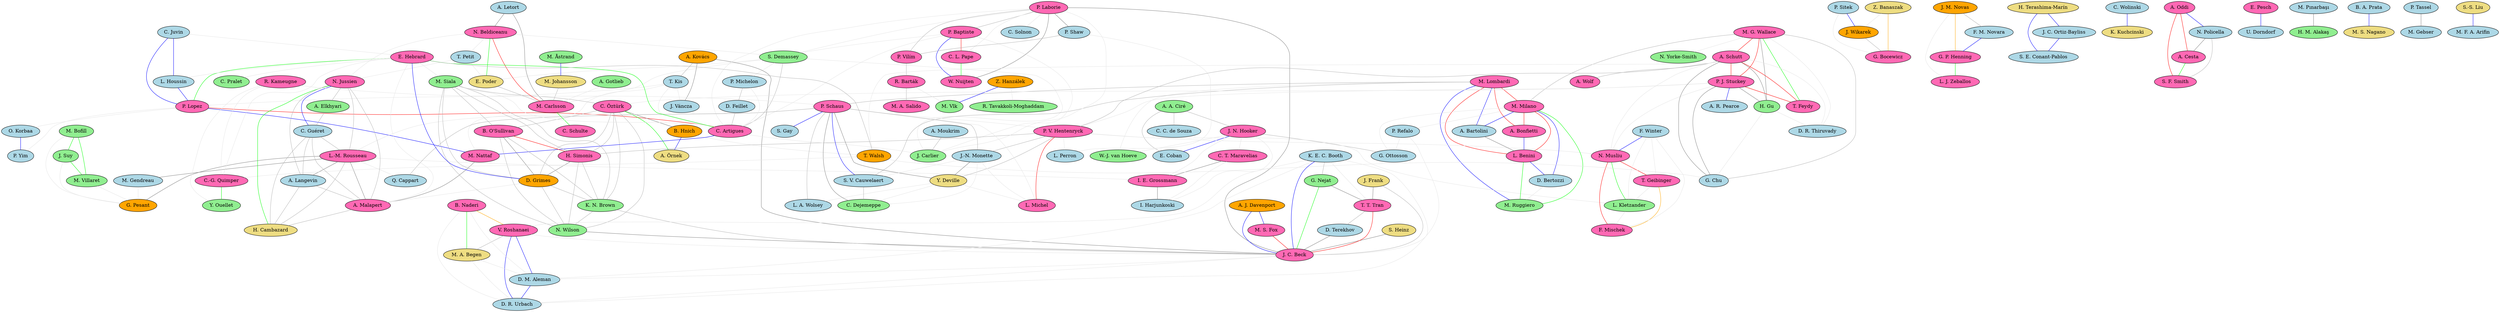 strict graph coauth {
a3 [label="P. Lopez" style="filled" fillcolor="hotpink"]
a311 [label="M. Vlk" style="filled" fillcolor="lightgreen"]
a534 [label="J. Wikarek" style="filled" fillcolor="orange"]
a243 [label="S. Demassey" style="filled" fillcolor="lightgreen"]
a620 [label="L. J. Zeballos" style="filled" fillcolor="hotpink"]
a233 [label="M. Villaret" style="filled" fillcolor="lightgreen"]
a997 [label="H. Cambazard" style="filled" fillcolor="lightgoldenrod"]
a170 [label="C. C. de Souza" style="filled" fillcolor="lightblue"]
a343 [label="G. Chu" style="filled" fillcolor="lightblue"]
a81 [label="M. Nattaf" style="filled" fillcolor="hotpink"]
a142 [label="M. Lombardi" style="filled" fillcolor="hotpink"]
a1474 [label="P. Sitek" style="filled" fillcolor="lightblue"]
a844 [label="J. Carlier" style="filled" fillcolor="lightgreen"]
a151 [label="Y. Deville" style="filled" fillcolor="lightgoldenrod"]
a324 [label="A. R. Pearce" style="filled" fillcolor="lightblue"]
a17 [label="H. Simonis" style="filled" fillcolor="hotpink"]
a137 [label="B. Hnich" style="filled" fillcolor="orange"]
a221 [label="T. Petit" style="filled" fillcolor="lightblue"]
a152 [label="R. Barták" style="filled" fillcolor="hotpink"]
a146 [label="A. Kovács" style="filled" fillcolor="orange"]
a615 [label="M. Gendreau" style="filled" fillcolor="lightblue"]
a1779 [label="S. E. Conant-Pablos" style="filled" fillcolor="lightblue"]
a658 [label="C. Wolinski" style="filled" fillcolor="lightblue"]
a727 [label="V. Roshanaei" style="filled" fillcolor="hotpink"]
a282 [label="A. Oddi" style="filled" fillcolor="hotpink"]
a228 [label="M. Bofill" style="filled" fillcolor="lightgreen"]
a644 [label="A. Langevin" style="filled" fillcolor="lightblue"]
a437 [label="E. Pesch" style="filled" fillcolor="hotpink"]
a655 [label="W. Nuijten" style="filled" fillcolor="hotpink"]
a157 [label="A. A. Ciré" style="filled" fillcolor="lightgreen"]
a0 [label="C. Juvin" style="filled" fillcolor="lightblue"]
a19 [label="N. Yorke-Smith" style="filled" fillcolor="lightgreen"]
a162 [label="P. Baptiste" style="filled" fillcolor="hotpink"]
a629 [label="G. Bocewicz" style="filled" fillcolor="hotpink"]
a160 [label="J. N. Hooker" style="filled" fillcolor="hotpink"]
a288 [label="L. Perron" style="filled" fillcolor="lightblue"]
a851 [label="G. Ottosson" style="filled" fillcolor="lightblue"]
a326 [label="L.-M. Rousseau" style="filled" fillcolor="hotpink"]
a148 [label="P. V. Hentenryck" style="filled" fillcolor="hotpink"]
a37 [label="C.-G. Quimper" style="filled" fillcolor="hotpink"]
a381 [label="C. T. Maravelias" style="filled" fillcolor="hotpink"]
a1383 [label="M. Pınarbaşı" style="filled" fillcolor="lightblue"]
a224 [label="L. A. Wolsey" style="filled" fillcolor="lightblue"]
a118 [label="P. Laborie" style="filled" fillcolor="hotpink"]
a895 [label="D. R. Urbach" style="filled" fillcolor="lightblue"]
a75 [label="M. Johansson" style="filled" fillcolor="lightgoldenrod"]
a135 [label="C. Öztürk" style="filled" fillcolor="hotpink"]
a32 [label="L. Michel" style="filled" fillcolor="hotpink"]
a523 [label="J. M. Novas" style="filled" fillcolor="orange"]
a245 [label="L. Benini" style="filled" fillcolor="hotpink"]
a121 [label="P. Vilím" style="filled" fillcolor="hotpink"]
a817 [label="D. Terekhov" style="filled" fillcolor="lightblue"]
a77 [label="T. Geibinger" style="filled" fillcolor="hotpink"]
a680 [label="P. Yim" style="filled" fillcolor="lightblue"]
a725 [label="B. Naderi" style="filled" fillcolor="hotpink"]
a21 [label="C. Pralet" style="filled" fillcolor="lightgreen"]
a82 [label="A. Malapert" style="filled" fillcolor="hotpink"]
a429 [label="R. Tavakkoli-Moghaddam" style="filled" fillcolor="lightgreen"]
a903 [label="U. Dorndorf" style="filled" fillcolor="lightblue"]
a6 [label="C. Artigues" style="filled" fillcolor="hotpink"]
a155 [label="T. Kis" style="filled" fillcolor="lightblue"]
a127 [label="A. Letort" style="filled" fillcolor="lightblue"]
a92 [label="C. Schulte" style="filled" fillcolor="hotpink"]
a1778 [label="J. C. Ortiz-Bayliss" style="filled" fillcolor="lightblue"]
a835 [label="M. A. Begen" style="filled" fillcolor="lightgoldenrod"]
a292 [label="A. Elkhyari" style="filled" fillcolor="lightgreen"]
a120 [label="P. Shaw" style="filled" fillcolor="lightblue"]
a116 [label="Z. Hanzálek" style="filled" fillcolor="orange"]
a181 [label="D. Grimes" style="filled" fillcolor="orange"]
a45 [label="N. Musliu" style="filled" fillcolor="hotpink"]
a16 [label="B. O'Sullivan" style="filled" fillcolor="hotpink"]
a717 [label="M. Ruggiero" style="filled" fillcolor="lightgreen"]
a385 [label="B. A. Prata" style="filled" fillcolor="lightblue"]
a382 [label="I. E. Grossmann" style="filled" fillcolor="hotpink"]
a163 [label="C. L. Pape" style="filled" fillcolor="hotpink"]
a143 [label="M. Milano" style="filled" fillcolor="hotpink"]
a587 [label="G. P. Henning" style="filled" fillcolor="hotpink"]
a278 [label="J. Váncza" style="filled" fillcolor="lightblue"]
a147 [label="P. Schaus" style="filled" fillcolor="hotpink"]
a51 [label="A. Wolf" style="filled" fillcolor="hotpink"]
a276 [label="T. Walsh" style="filled" fillcolor="orange"]
a117 [label="M. G. Wallace" style="filled" fillcolor="hotpink"]
a125 [label="P. J. Stuckey" style="filled" fillcolor="hotpink"]
a247 [label="N. Jussien" style="filled" fillcolor="hotpink"]
a61 [label="M. Gebser" style="filled" fillcolor="lightblue"]
a85 [label="C. Solnon" style="filled" fillcolor="lightblue"]
a211 [label="S. Gay" style="filled" fillcolor="lightblue"]
a825 [label="N. Wilson" style="filled" fillcolor="lightgreen"]
a396 [label="D. R. Thiruvady" style="filled" fillcolor="lightblue"]
a870 [label="I. Harjunkoski" style="filled" fillcolor="lightblue"]
a302 [label="M. S. Fox" style="filled" fillcolor="hotpink"]
a133 [label="S. Heinz" style="filled" fillcolor="lightgoldenrod"]
a248 [label="A. J. Davenport" style="filled" fillcolor="orange"]
a379 [label="J. Frank" style="filled" fillcolor="lightgoldenrod"]
a42 [label="Q. Cappart" style="filled" fillcolor="lightblue"]
a91 [label="M. Carlsson" style="filled" fillcolor="hotpink"]
a129 [label="M. Siala" style="filled" fillcolor="lightgreen"]
a2 [label="L. Houssin" style="filled" fillcolor="lightblue"]
a149 [label="J.-N. Monette" style="filled" fillcolor="lightblue"]
a679 [label="O. Korbaa" style="filled" fillcolor="lightblue"]
a254 [label="P. Refalo" style="filled" fillcolor="lightblue"]
a154 [label="T. Feydy" style="filled" fillcolor="hotpink"]
a356 [label="D. Feillet" style="filled" fillcolor="lightblue"]
a659 [label="K. Kuchcinski" style="filled" fillcolor="lightgoldenrod"]
a10 [label="R. Kameugne" style="filled" fillcolor="hotpink"]
a894 [label="D. M. Aleman" style="filled" fillcolor="lightblue"]
a78 [label="L. Kletzander" style="filled" fillcolor="lightgreen"]
a336 [label="H. Gu" style="filled" fillcolor="lightgreen"]
a89 [label="J. C. Beck" style="filled" fillcolor="hotpink"]
a217 [label="K. N. Brown" style="filled" fillcolor="lightgreen"]
a58 [label="P. Tassel" style="filled" fillcolor="lightblue"]
a153 [label="M. A. Salido" style="filled" fillcolor="hotpink"]
a298 [label="S. F. Smith" style="filled" fillcolor="hotpink"]
a355 [label="P. Michelon" style="filled" fillcolor="lightblue"]
a1606 [label="H. Terashima-Marín" style="filled" fillcolor="lightgoldenrod"]
a195 [label="A. Gotlieb" style="filled" fillcolor="lightgreen"]
a284 [label="A. Cesta" style="filled" fillcolor="hotpink"]
a206 [label="W.-J. van Hoeve" style="filled" fillcolor="lightgreen"]
a80 [label="F. Mischek" style="filled" fillcolor="hotpink"]
a198 [label="A. Bonfietti" style="filled" fillcolor="hotpink"]
a1811 [label="Z. Banaszak" style="filled" fillcolor="lightgoldenrod"]
a128 [label="N. Beldiceanu" style="filled" fillcolor="hotpink"]
a283 [label="N. Policella" style="filled" fillcolor="lightblue"]
a124 [label="A. Schutt" style="filled" fillcolor="hotpink"]
a204 [label="G. Nejat" style="filled" fillcolor="lightgreen"]
a138 [label="A. Örnek" style="filled" fillcolor="lightgoldenrod"]
a1487 [label="M. F. A. Arifin" style="filled" fillcolor="lightblue"]
a203 [label="K. E. C. Booth" style="filled" fillcolor="lightblue"]
a74 [label="M. Åstrand" style="filled" fillcolor="lightgreen"]
a1 [label="E. Hebrard" style="filled" fillcolor="hotpink"]
a763 [label="H. M. Alakaş" style="filled" fillcolor="lightgreen"]
a586 [label="F. M. Novara" style="filled" fillcolor="lightblue"]
a202 [label="C. Dejemeppe" style="filled" fillcolor="lightgreen"]
a358 [label="E. Poder" style="filled" fillcolor="lightgoldenrod"]
a232 [label="J. Suy" style="filled" fillcolor="lightgreen"]
a293 [label="C. Guéret" style="filled" fillcolor="lightblue"]
a375 [label="D. Bertozzi" style="filled" fillcolor="lightblue"]
a798 [label="T. T. Tran" style="filled" fillcolor="hotpink"]
a8 [label="G. Pesant" style="filled" fillcolor="orange"]
a335 [label="E. Coban" style="filled" fillcolor="lightblue"]
a1243 [label="S.-S. Liu" style="filled" fillcolor="lightgoldenrod"]
a1169 [label="A. Moukrim" style="filled" fillcolor="lightblue"]
a43 [label="F. Winter" style="filled" fillcolor="lightblue"]
a387 [label="M. S. Nagano" style="filled" fillcolor="lightgoldenrod"]
a225 [label="A. Bartolini" style="filled" fillcolor="lightblue"]
a201 [label="S. V. Cauwelaert" style="filled" fillcolor="lightblue"]
a52 [label="Y. Ouellet" style="filled" fillcolor="lightgreen"]
  a147 -- a42 [weight=2 color="grey70"]
   a125 -- a343 [weight=3 color="grey50"]
   a121 -- a152 [weight=2 color="grey70"]
   a163 -- a655 [weight=5 color="green"]
   a198 -- a245 [weight=4 color="blue"]
   a143 -- a198 [weight=9 color="red"]
   a143 -- a245 [weight=16 color="red"]
   a142 -- a198 [weight=8 color="red"]
   a142 -- a245 [weight=12 color="red"]
   a142 -- a143 [weight=23 color="red"]
   a124 -- a343 [weight=3 color="grey50"]
   a124 -- a336 [weight=3 color="grey50"]
   a124 -- a125 [weight=16 color="red"]
   a336 -- a343 [weight=1 color="grey90"]
   a117 -- a124 [weight=8 color="red"]
   a117 -- a343 [weight=2 color="grey70"]
   a117 -- a336 [weight=3 color="grey50"]
   a117 -- a125 [weight=8 color="red"]
   a125 -- a336 [weight=3 color="grey50"]
   a0 -- a2 [weight=4 color="blue"]
   a0 -- a3 [weight=4 color="blue"]
   a2 -- a3 [weight=4 color="blue"]
   a160 -- a335 [weight=4 color="blue"]
   a534 -- a629 [weight=2 color="grey70"]
   a1474 -- a629 [weight=1 color="grey90"]
   a1474 -- a534 [weight=4 color="blue"]
   a798 -- a89 [weight=10 color="red"]
   a120 -- a288 [weight=1 color="grey90"]
   a147 -- a202 [weight=3 color="grey50"]
   a147 -- a201 [weight=4 color="blue"]
   a201 -- a202 [weight=2 color="grey70"]
   a358 -- a91 [weight=2 color="grey70"]
   a128 -- a358 [weight=5 color="green"]
   a128 -- a91 [weight=7 color="red"]
   a385 -- a387 [weight=4 color="blue"]
   a116 -- a311 [weight=4 color="blue"]
   a124 -- a148 [weight=2 color="grey70"]
   a1383 -- a763 [weight=3 color="grey50"]
   a43 -- a45 [weight=4 color="blue"]
   a326 -- a615 [weight=3 color="grey50"]
   a127 -- a91 [weight=3 color="grey50"]
   a127 -- a128 [weight=3 color="grey50"]
   a146 -- a278 [weight=3 color="grey50"]
   a146 -- a155 [weight=2 color="grey70"]
   a155 -- a278 [weight=1 color="grey90"]
   a135 -- a138 [weight=5 color="green"]
   a128 -- a243 [weight=1 color="grey90"]
   a243 -- a358 [weight=1 color="grey90"]
   a243 -- a91 [weight=1 color="grey90"]
   a245 -- a717 [weight=5 color="green"]
   a143 -- a717 [weight=5 color="green"]
   a142 -- a717 [weight=4 color="blue"]
   a45 -- a80 [weight=8 color="red"]
   a1811 -- a629 [weight=6 color="orange"]
   a586 -- a587 [weight=4 color="blue"]
   a125 -- a324 [weight=4 color="blue"]
   a204 -- a89 [weight=5 color="green"]
   a204 -- a798 [weight=3 color="grey50"]
   a1 -- a181 [weight=4 color="blue"]
   a81 -- a82 [weight=3 color="grey50"]
   a254 -- a89 [weight=1 color="grey90"]
   a147 -- a211 [weight=4 color="blue"]
   a248 -- a89 [weight=4 color="blue"]
   a248 -- a302 [weight=4 color="blue"]
   a302 -- a89 [weight=8 color="red"]
   a381 -- a382 [weight=3 color="grey50"]
   a124 -- a45 [weight=1 color="grey90"]
   a125 -- a45 [weight=1 color="grey90"]
   a245 -- a375 [weight=4 color="blue"]
   a143 -- a375 [weight=4 color="blue"]
   a157 -- a335 [weight=2 color="grey70"]
   a157 -- a160 [weight=2 color="grey70"]
   a120 -- a121 [weight=2 color="grey70"]
   a118 -- a120 [weight=3 color="grey50"]
   a118 -- a121 [weight=2 color="grey70"]
   a1243 -- a1487 [weight=4 color="blue"]
   a725 -- a727 [weight=6 color="orange"]
   a37 -- a52 [weight=5 color="green"]
   a10 -- a37 [weight=1 color="grey90"]
   a10 -- a52 [weight=1 color="grey90"]
   a1 -- a6 [weight=5 color="green"]
   a1 -- a3 [weight=5 color="green"]
   a3 -- a6 [weight=11 color="red"]
   a679 -- a680 [weight=4 color="blue"]
   a3 -- a679 [weight=1 color="grey90"]
   a3 -- a680 [weight=1 color="grey90"]
   a45 -- a77 [weight=8 color="red"]
   a77 -- a80 [weight=6 color="orange"]
   a587 -- a620 [weight=5 color="green"]
   a523 -- a587 [weight=6 color="orange"]
   a523 -- a620 [weight=1 color="grey90"]
   a148 -- a32 [weight=7 color="red"]
   a232 -- a233 [weight=5 color="green"]
   a228 -- a232 [weight=5 color="green"]
   a228 -- a233 [weight=5 color="green"]
   a124 -- a154 [weight=8 color="red"]
   a117 -- a154 [weight=5 color="green"]
   a125 -- a154 [weight=8 color="red"]
   a282 -- a284 [weight=8 color="red"]
   a282 -- a283 [weight=4 color="blue"]
   a283 -- a284 [weight=3 color="grey50"]
   a16 -- a17 [weight=8 color="red"]
   a6 -- a844 [weight=1 color="grey90"]
   a162 -- a6 [weight=1 color="grey90"]
   a162 -- a844 [weight=1 color="grey90"]
   a162 -- a243 [weight=1 color="grey90"]
   a118 -- a6 [weight=1 color="grey90"]
   a118 -- a844 [weight=1 color="grey90"]
   a118 -- a162 [weight=2 color="grey70"]
   a118 -- a243 [weight=1 color="grey90"]
   a243 -- a6 [weight=2 color="grey70"]
   a243 -- a844 [weight=1 color="grey90"]
   a146 -- a89 [weight=3 color="grey50"]
   a160 -- a206 [weight=1 color="grey90"]
   a91 -- a92 [weight=5 color="green"]
   a124 -- a276 [weight=1 color="grey90"]
   a276 -- a343 [weight=1 color="grey90"]
   a817 -- a89 [weight=3 color="grey50"]
   a798 -- a817 [weight=2 color="grey70"]
   a117 -- a143 [weight=2 color="grey70"]
   a125 -- a148 [weight=1 color="grey90"]
   a644 -- a82 [weight=2 color="grey70"]
   a644 -- a997 [weight=2 color="grey70"]
   a82 -- a997 [weight=2 color="grey70"]
   a293 -- a644 [weight=2 color="grey70"]
   a293 -- a82 [weight=2 color="grey70"]
   a293 -- a997 [weight=2 color="grey70"]
   a293 -- a326 [weight=2 color="grey70"]
   a326 -- a644 [weight=3 color="grey50"]
   a326 -- a82 [weight=3 color="grey50"]
   a326 -- a997 [weight=2 color="grey70"]
   a247 -- a644 [weight=2 color="grey70"]
   a247 -- a82 [weight=2 color="grey70"]
   a247 -- a293 [weight=4 color="blue"]
   a247 -- a997 [weight=5 color="green"]
   a247 -- a326 [weight=2 color="grey70"]
   a147 -- a151 [weight=3 color="grey50"]
   a160 -- a851 [weight=2 color="grey70"]
   a6 -- a81 [weight=4 color="blue"]
   a3 -- a81 [weight=4 color="blue"]
   a155 -- a6 [weight=1 color="grey90"]
   a155 -- a81 [weight=1 color="grey90"]
   a155 -- a3 [weight=1 color="grey90"]
   a658 -- a659 [weight=4 color="blue"]
   a375 -- a717 [weight=1 color="grey90"]
   a45 -- a78 [weight=5 color="green"]
   a148 -- a78 [weight=1 color="grey90"]
   a148 -- a45 [weight=1 color="grey90"]
   a725 -- a835 [weight=5 color="green"]
   a75 -- a91 [weight=2 color="grey70"]
   a284 -- a298 [weight=5 color="green"]
   a282 -- a298 [weight=7 color="red"]
   a203 -- a204 [weight=2 color="grey70"]
   a203 -- a89 [weight=4 color="blue"]
   a203 -- a798 [weight=1 color="grey90"]
   a162 -- a163 [weight=11 color="red"]
   a162 -- a655 [weight=4 color="blue"]
   a147 -- a224 [weight=2 color="grey70"]
   a151 -- a224 [weight=1 color="grey90"]
   a437 -- a903 [weight=4 color="blue"]
   a74 -- a75 [weight=4 color="blue"]
   a615 -- a8 [weight=1 color="grey90"]
   a356 -- a6 [weight=2 color="grey70"]
   a1 -- a129 [weight=1 color="grey90"]
   a129 -- a6 [weight=1 color="grey90"]
   a1606 -- a1778 [weight=4 color="blue"]
   a1606 -- a1779 [weight=4 color="blue"]
   a1778 -- a1779 [weight=4 color="blue"]
   a382 -- a870 [weight=3 color="grey50"]
   a152 -- a153 [weight=2 color="grey70"]
   a16 -- a181 [weight=3 color="grey50"]
   a16 -- a217 [weight=2 color="grey70"]
   a16 -- a825 [weight=2 color="grey70"]
   a135 -- a16 [weight=2 color="grey70"]
   a135 -- a181 [weight=2 color="grey70"]
   a135 -- a17 [weight=2 color="grey70"]
   a135 -- a217 [weight=2 color="grey70"]
   a135 -- a825 [weight=2 color="grey70"]
   a181 -- a217 [weight=2 color="grey70"]
   a181 -- a825 [weight=2 color="grey70"]
   a17 -- a181 [weight=3 color="grey50"]
   a17 -- a217 [weight=2 color="grey70"]
   a17 -- a825 [weight=2 color="grey70"]
   a217 -- a825 [weight=2 color="grey70"]
   a129 -- a16 [weight=2 color="grey70"]
   a129 -- a135 [weight=2 color="grey70"]
   a129 -- a181 [weight=2 color="grey70"]
   a129 -- a17 [weight=2 color="grey70"]
   a129 -- a217 [weight=2 color="grey70"]
   a129 -- a825 [weight=2 color="grey70"]
   a124 -- a51 [weight=2 color="grey70"]
   a379 -- a89 [weight=2 color="grey70"]
   a379 -- a798 [weight=3 color="grey50"]
   a195 -- a91 [weight=1 color="grey90"]
   a117 -- a19 [weight=1 color="grey90"]
   a58 -- a61 [weight=3 color="grey50"]
   a118 -- a85 [weight=1 color="grey90"]
   a148 -- a17 [weight=2 color="grey70"]
   a10 -- a147 [weight=1 color="grey90"]
   a894 -- a895 [weight=4 color="blue"]
   a89 -- a895 [weight=1 color="grey90"]
   a89 -- a894 [weight=1 color="grey90"]
   a203 -- a895 [weight=1 color="grey90"]
   a203 -- a894 [weight=1 color="grey90"]
   a203 -- a727 [weight=1 color="grey90"]
   a727 -- a895 [weight=4 color="blue"]
   a727 -- a894 [weight=4 color="blue"]
   a727 -- a89 [weight=1 color="grey90"]
   a125 -- a135 [weight=1 color="grey90"]
   a181 -- a82 [weight=1 color="grey90"]
   a1 -- a82 [weight=1 color="grey90"]
   a142 -- a206 [weight=1 color="grey90"]
   a221 -- a358 [weight=1 color="grey90"]
   a326 -- a8 [weight=3 color="grey50"]
   a825 -- a89 [weight=3 color="grey50"]
   a0 -- a1 [weight=1 color="grey90"]
   a1 -- a2 [weight=1 color="grey90"]
   a142 -- a147 [weight=2 color="grey70"]
   a142 -- a201 [weight=2 color="grey70"]
   a137 -- a138 [weight=4 color="blue"]
   a135 -- a137 [weight=3 color="grey50"]
   a326 -- a42 [weight=1 color="grey90"]
   a147 -- a326 [weight=1 color="grey90"]
   a133 -- a89 [weight=3 color="grey50"]
   a149 -- a151 [weight=3 color="grey50"]
   a148 -- a149 [weight=2 color="grey70"]
   a148 -- a151 [weight=2 color="grey70"]
   a355 -- a356 [weight=2 color="grey70"]
   a148 -- a288 [weight=1 color="grey90"]
   a1169 -- a844 [weight=2 color="grey70"]
   a292 -- a293 [weight=2 color="grey70"]
   a247 -- a292 [weight=2 color="grey70"]
   a232 -- a8 [weight=1 color="grey90"]
   a233 -- a8 [weight=1 color="grey90"]
   a228 -- a8 [weight=1 color="grey90"]
   a118 -- a655 [weight=3 color="grey50"]
   a355 -- a6 [weight=1 color="grey90"]
   a243 -- a355 [weight=1 color="grey90"]
   a1 -- a37 [weight=1 color="grey90"]
   a1 -- a276 [weight=2 color="grey70"]
   a276 -- a37 [weight=1 color="grey90"]
   a225 -- a245 [weight=3 color="grey50"]
   a143 -- a225 [weight=4 color="blue"]
   a142 -- a225 [weight=4 color="blue"]
   a152 -- a311 [weight=1 color="grey90"]
   a118 -- a89 [weight=3 color="grey50"]
   a149 -- a202 [weight=1 color="grey90"]
   a149 -- a201 [weight=1 color="grey90"]
   a147 -- a149 [weight=2 color="grey70"]
   a137 -- a276 [weight=1 color="grey90"]
   a157 -- a170 [weight=2 color="grey70"]
   a523 -- a586 [weight=2 color="grey70"]
   a283 -- a298 [weight=2 color="grey70"]
   a326 -- a382 [weight=1 color="grey90"]
   a725 -- a895 [weight=1 color="grey90"]
   a725 -- a894 [weight=1 color="grey90"]
   a835 -- a895 [weight=1 color="grey90"]
   a835 -- a894 [weight=1 color="grey90"]
   a727 -- a835 [weight=2 color="grey70"]
   a43 -- a80 [weight=1 color="grey90"]
   a43 -- a78 [weight=1 color="grey90"]
   a43 -- a77 [weight=1 color="grey90"]
   a78 -- a80 [weight=1 color="grey90"]
   a77 -- a78 [weight=1 color="grey90"]
   a1811 -- a534 [weight=1 color="grey90"]
   a128 -- a247 [weight=1 color="grey90"]
   a128 -- a221 [weight=1 color="grey90"]
   a221 -- a247 [weight=1 color="grey90"]
   a149 -- a32 [weight=1 color="grey90"]
   a147 -- a32 [weight=1 color="grey90"]
   a147 -- a148 [weight=1 color="grey90"]
   a151 -- a32 [weight=1 color="grey90"]
   a143 -- a851 [weight=1 color="grey90"]
   a143 -- a254 [weight=1 color="grey90"]
   a254 -- a851 [weight=1 color="grey90"]
   a217 -- a89 [weight=2 color="grey70"]
   a118 -- a163 [weight=1 color="grey90"]
   a1 -- a21 [weight=1 color="grey90"]
   a116 -- a429 [weight=1 color="grey90"]
   a381 -- a870 [weight=1 color="grey90"]
   a160 -- a381 [weight=1 color="grey90"]
   a160 -- a382 [weight=1 color="grey90"]
   a160 -- a870 [weight=1 color="grey90"]
   a124 -- a396 [weight=1 color="grey90"]
   a336 -- a396 [weight=1 color="grey90"]
   a117 -- a396 [weight=1 color="grey90"]
   a151 -- a202 [weight=1 color="grey90"]
 }
